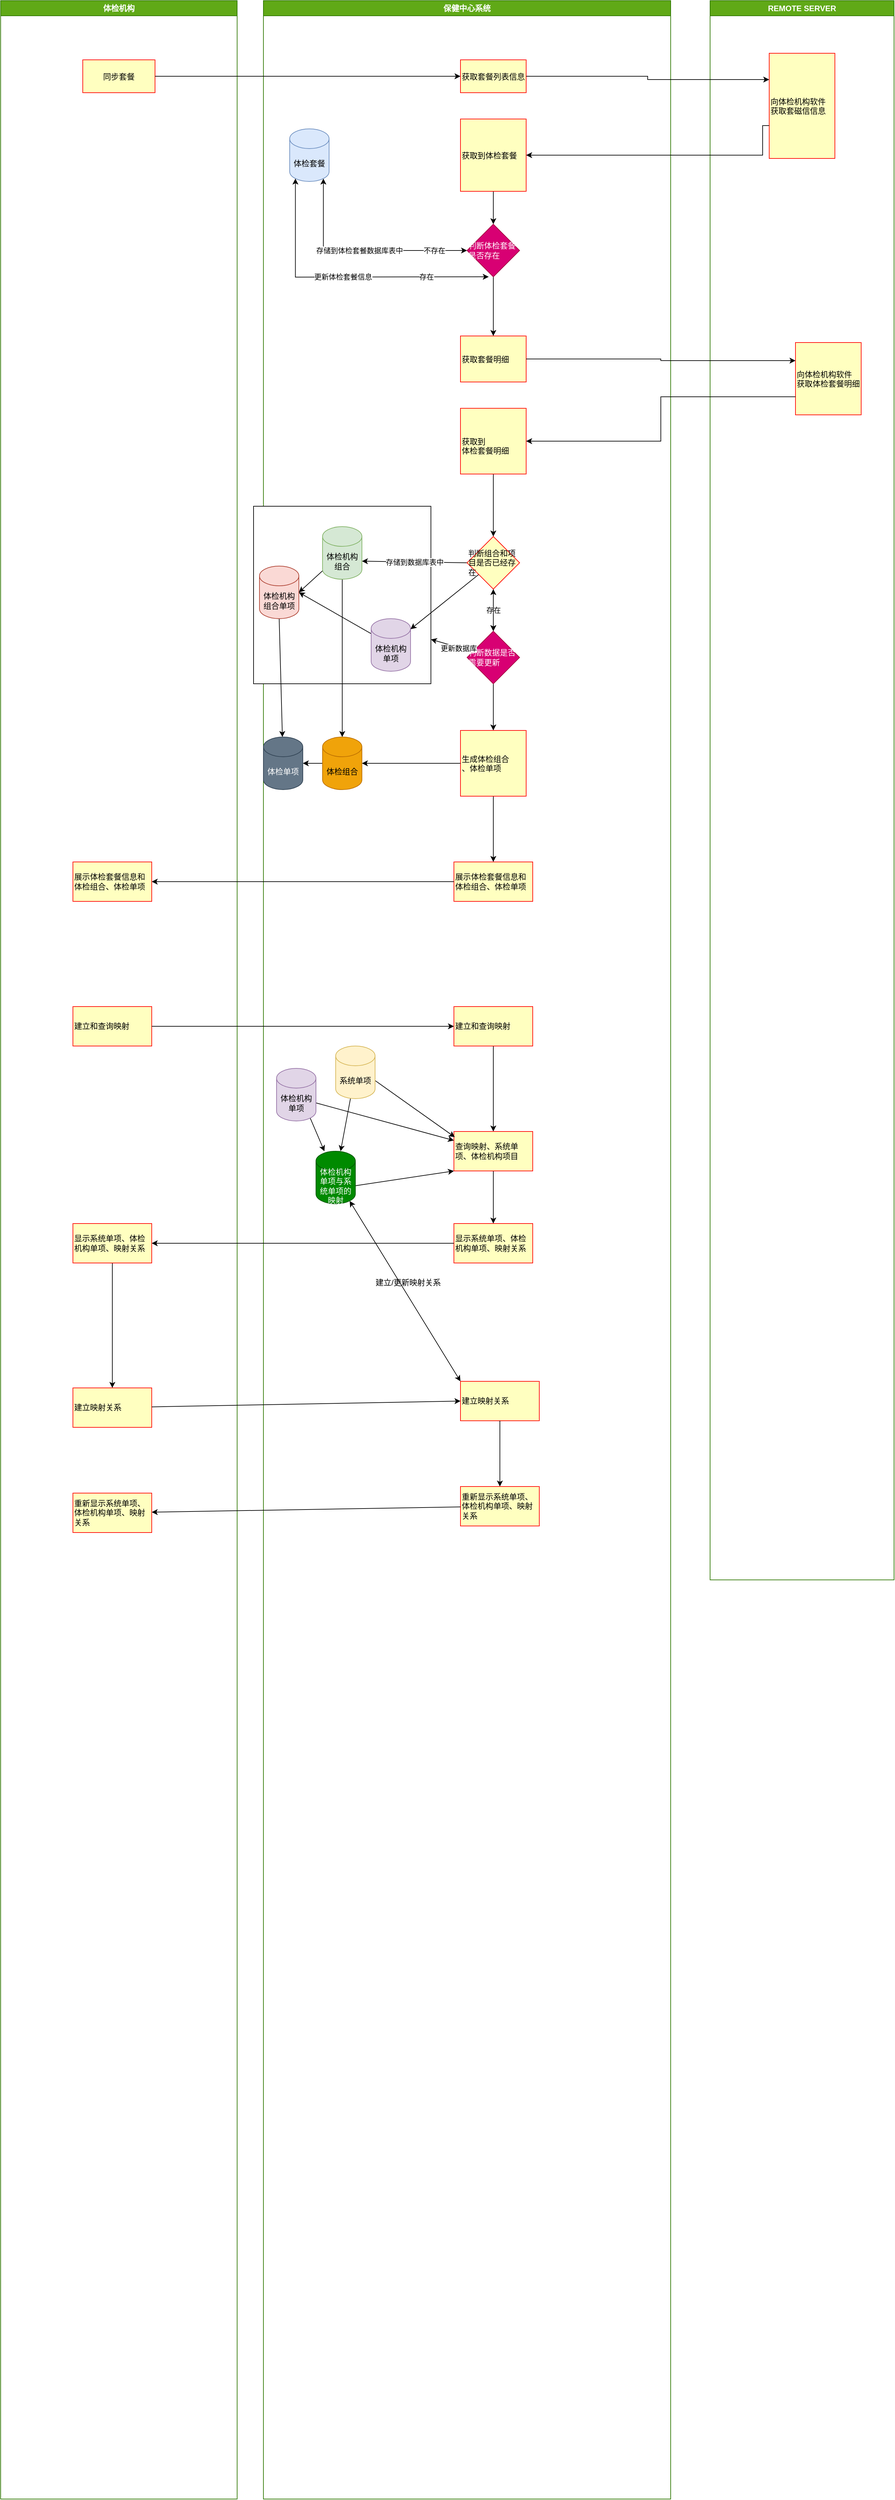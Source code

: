 <mxfile version="14.8.5" type="github">
  <diagram id="I1acQup80pIm7hhBkFKN" name="Page-1">
    <mxGraphModel dx="281" dy="685" grid="1" gridSize="10" guides="1" tooltips="1" connect="1" arrows="1" fold="1" page="1" pageScale="1" pageWidth="827" pageHeight="1169" math="0" shadow="0">
      <root>
        <mxCell id="0" />
        <mxCell id="1" parent="0" />
        <mxCell id="JNjtPGQv4dUMdPtZdE4I-110" value="保健中心系统" style="swimlane;whiteSpace=wrap;fillColor=#60a917;strokeColor=#2D7600;fontColor=#ffffff;" parent="1" vertex="1">
          <mxGeometry x="1490" y="130" width="620" height="3800" as="geometry" />
        </mxCell>
        <mxCell id="JNjtPGQv4dUMdPtZdE4I-171" value="" style="whiteSpace=wrap;html=1;aspect=fixed;align=left;" parent="JNjtPGQv4dUMdPtZdE4I-110" vertex="1">
          <mxGeometry x="-15" y="769" width="270" height="270" as="geometry" />
        </mxCell>
        <mxCell id="JNjtPGQv4dUMdPtZdE4I-147" style="rounded=0;orthogonalLoop=1;jettySize=auto;html=1;entryX=1;entryY=0.5;entryDx=0;entryDy=0;entryPerimeter=0;" parent="JNjtPGQv4dUMdPtZdE4I-110" source="JNjtPGQv4dUMdPtZdE4I-115" target="JNjtPGQv4dUMdPtZdE4I-117" edge="1">
          <mxGeometry relative="1" as="geometry" />
        </mxCell>
        <mxCell id="JNjtPGQv4dUMdPtZdE4I-115" value="体检机构单项" style="shape=cylinder3;whiteSpace=wrap;html=1;boundedLbl=1;backgroundOutline=1;size=15;fillColor=#e1d5e7;strokeColor=#9673a6;" parent="JNjtPGQv4dUMdPtZdE4I-110" vertex="1">
          <mxGeometry x="164" y="940" width="60" height="80" as="geometry" />
        </mxCell>
        <mxCell id="TA7IZTzMVxlUGsbhdg7N-8" style="rounded=0;orthogonalLoop=1;jettySize=auto;html=1;exitX=0.5;exitY=1;exitDx=0;exitDy=0;exitPerimeter=0;startArrow=none;startFill=0;" edge="1" parent="JNjtPGQv4dUMdPtZdE4I-110" source="JNjtPGQv4dUMdPtZdE4I-117" target="TA7IZTzMVxlUGsbhdg7N-6">
          <mxGeometry relative="1" as="geometry" />
        </mxCell>
        <mxCell id="JNjtPGQv4dUMdPtZdE4I-117" value="体检机构组合单项" style="shape=cylinder3;whiteSpace=wrap;html=1;boundedLbl=1;backgroundOutline=1;size=15;fillColor=#fad9d5;strokeColor=#ae4132;" parent="JNjtPGQv4dUMdPtZdE4I-110" vertex="1">
          <mxGeometry x="-6" y="860" width="60" height="80" as="geometry" />
        </mxCell>
        <mxCell id="JNjtPGQv4dUMdPtZdE4I-146" style="rounded=0;orthogonalLoop=1;jettySize=auto;html=1;entryX=1;entryY=0.5;entryDx=0;entryDy=0;entryPerimeter=0;" parent="JNjtPGQv4dUMdPtZdE4I-110" source="JNjtPGQv4dUMdPtZdE4I-116" target="JNjtPGQv4dUMdPtZdE4I-117" edge="1">
          <mxGeometry relative="1" as="geometry" />
        </mxCell>
        <mxCell id="TA7IZTzMVxlUGsbhdg7N-7" style="edgeStyle=orthogonalEdgeStyle;rounded=0;orthogonalLoop=1;jettySize=auto;html=1;exitX=0.5;exitY=1;exitDx=0;exitDy=0;exitPerimeter=0;entryX=0.5;entryY=0;entryDx=0;entryDy=0;entryPerimeter=0;startArrow=none;startFill=0;" edge="1" parent="JNjtPGQv4dUMdPtZdE4I-110" source="JNjtPGQv4dUMdPtZdE4I-116" target="TA7IZTzMVxlUGsbhdg7N-5">
          <mxGeometry relative="1" as="geometry" />
        </mxCell>
        <mxCell id="JNjtPGQv4dUMdPtZdE4I-116" value="体检机构组合" style="shape=cylinder3;whiteSpace=wrap;html=1;boundedLbl=1;backgroundOutline=1;size=15;fillColor=#d5e8d4;strokeColor=#82b366;" parent="JNjtPGQv4dUMdPtZdE4I-110" vertex="1">
          <mxGeometry x="90" y="800" width="60" height="80" as="geometry" />
        </mxCell>
        <mxCell id="JNjtPGQv4dUMdPtZdE4I-129" value="获取套餐列表信息" style="fillColor=#FFFFC0;strokeColor=#FF0000;" parent="JNjtPGQv4dUMdPtZdE4I-110" vertex="1">
          <mxGeometry x="300" y="90" width="100" height="50" as="geometry" />
        </mxCell>
        <mxCell id="JNjtPGQv4dUMdPtZdE4I-135" value="存储到体检套餐数据库表中" style="edgeStyle=orthogonalEdgeStyle;rounded=0;orthogonalLoop=1;jettySize=auto;html=1;exitX=0;exitY=0.5;exitDx=0;exitDy=0;entryX=0.855;entryY=1;entryDx=0;entryDy=-4.35;entryPerimeter=0;startArrow=classic;startFill=1;" parent="JNjtPGQv4dUMdPtZdE4I-110" source="JNjtPGQv4dUMdPtZdE4I-164" target="JNjtPGQv4dUMdPtZdE4I-136" edge="1">
          <mxGeometry relative="1" as="geometry">
            <mxPoint x="350" y="370" as="targetPoint" />
          </mxGeometry>
        </mxCell>
        <mxCell id="JNjtPGQv4dUMdPtZdE4I-166" value="不存在" style="edgeLabel;html=1;align=center;verticalAlign=middle;resizable=0;points=[];" parent="JNjtPGQv4dUMdPtZdE4I-135" vertex="1" connectable="0">
          <mxGeometry x="-0.695" relative="1" as="geometry">
            <mxPoint as="offset" />
          </mxGeometry>
        </mxCell>
        <mxCell id="JNjtPGQv4dUMdPtZdE4I-138" value="" style="edgeStyle=orthogonalEdgeStyle;rounded=0;orthogonalLoop=1;jettySize=auto;html=1;entryX=0.5;entryY=0;entryDx=0;entryDy=0;" parent="JNjtPGQv4dUMdPtZdE4I-110" source="JNjtPGQv4dUMdPtZdE4I-132" target="JNjtPGQv4dUMdPtZdE4I-164" edge="1">
          <mxGeometry relative="1" as="geometry" />
        </mxCell>
        <mxCell id="JNjtPGQv4dUMdPtZdE4I-132" value="获取到体检套餐" style="fillColor=#FFFFC0;strokeColor=#FF0000;align=left;" parent="JNjtPGQv4dUMdPtZdE4I-110" vertex="1">
          <mxGeometry x="300" y="180" width="100" height="110" as="geometry" />
        </mxCell>
        <mxCell id="JNjtPGQv4dUMdPtZdE4I-136" value="体检套餐" style="shape=cylinder3;whiteSpace=wrap;html=1;boundedLbl=1;backgroundOutline=1;size=15;fillColor=#dae8fc;strokeColor=#6c8ebf;" parent="JNjtPGQv4dUMdPtZdE4I-110" vertex="1">
          <mxGeometry x="40" y="195" width="60" height="80" as="geometry" />
        </mxCell>
        <mxCell id="JNjtPGQv4dUMdPtZdE4I-137" value="获取套餐明细" style="fillColor=#FFFFC0;strokeColor=#FF0000;align=left;" parent="JNjtPGQv4dUMdPtZdE4I-110" vertex="1">
          <mxGeometry x="300" y="510" width="100" height="70" as="geometry" />
        </mxCell>
        <mxCell id="JNjtPGQv4dUMdPtZdE4I-149" value="" style="edgeStyle=orthogonalEdgeStyle;rounded=0;orthogonalLoop=1;jettySize=auto;html=1;" parent="JNjtPGQv4dUMdPtZdE4I-110" source="JNjtPGQv4dUMdPtZdE4I-141" target="JNjtPGQv4dUMdPtZdE4I-148" edge="1">
          <mxGeometry relative="1" as="geometry" />
        </mxCell>
        <mxCell id="JNjtPGQv4dUMdPtZdE4I-141" value="&#xa;获取到&#xa;体检套餐明细" style="fillColor=#FFFFC0;strokeColor=#FF0000;align=left;" parent="JNjtPGQv4dUMdPtZdE4I-110" vertex="1">
          <mxGeometry x="300" y="620" width="100" height="100" as="geometry" />
        </mxCell>
        <mxCell id="JNjtPGQv4dUMdPtZdE4I-145" value="存储到数据库表中" style="rounded=0;orthogonalLoop=1;jettySize=auto;html=1;exitX=0;exitY=0.5;exitDx=0;exitDy=0;entryX=1;entryY=0;entryDx=0;entryDy=52.5;entryPerimeter=0;" parent="JNjtPGQv4dUMdPtZdE4I-110" source="JNjtPGQv4dUMdPtZdE4I-148" target="JNjtPGQv4dUMdPtZdE4I-116" edge="1">
          <mxGeometry relative="1" as="geometry">
            <mxPoint x="300" y="740" as="sourcePoint" />
            <mxPoint x="100" y="740" as="targetPoint" />
          </mxGeometry>
        </mxCell>
        <mxCell id="JNjtPGQv4dUMdPtZdE4I-153" value="存在" style="edgeStyle=orthogonalEdgeStyle;rounded=0;orthogonalLoop=1;jettySize=auto;html=1;entryX=0.5;entryY=0;entryDx=0;entryDy=0;" parent="JNjtPGQv4dUMdPtZdE4I-110" source="JNjtPGQv4dUMdPtZdE4I-148" target="JNjtPGQv4dUMdPtZdE4I-170" edge="1">
          <mxGeometry relative="1" as="geometry" />
        </mxCell>
        <mxCell id="JNjtPGQv4dUMdPtZdE4I-197" value="" style="rounded=0;orthogonalLoop=1;jettySize=auto;html=1;startArrow=classic;startFill=1;endArrow=classic;endFill=1;" parent="JNjtPGQv4dUMdPtZdE4I-110" source="JNjtPGQv4dUMdPtZdE4I-148" target="JNjtPGQv4dUMdPtZdE4I-170" edge="1">
          <mxGeometry relative="1" as="geometry" />
        </mxCell>
        <mxCell id="TA7IZTzMVxlUGsbhdg7N-10" style="rounded=0;orthogonalLoop=1;jettySize=auto;html=1;startArrow=none;startFill=0;" edge="1" parent="JNjtPGQv4dUMdPtZdE4I-110" source="JNjtPGQv4dUMdPtZdE4I-148" target="JNjtPGQv4dUMdPtZdE4I-115">
          <mxGeometry relative="1" as="geometry" />
        </mxCell>
        <mxCell id="JNjtPGQv4dUMdPtZdE4I-148" value="判断组合和项目是否已经存在" style="rhombus;whiteSpace=wrap;html=1;align=left;strokeColor=#FF0000;fillColor=#FFFFC0;" parent="JNjtPGQv4dUMdPtZdE4I-110" vertex="1">
          <mxGeometry x="310" y="815" width="80" height="80" as="geometry" />
        </mxCell>
        <mxCell id="TA7IZTzMVxlUGsbhdg7N-20" style="edgeStyle=orthogonalEdgeStyle;rounded=0;orthogonalLoop=1;jettySize=auto;html=1;startArrow=none;startFill=0;" edge="1" parent="JNjtPGQv4dUMdPtZdE4I-110" source="JNjtPGQv4dUMdPtZdE4I-152" target="TA7IZTzMVxlUGsbhdg7N-19">
          <mxGeometry relative="1" as="geometry" />
        </mxCell>
        <mxCell id="JNjtPGQv4dUMdPtZdE4I-152" value="建立和查询映射" style="whiteSpace=wrap;html=1;align=left;strokeColor=#FF0000;fillColor=#FFFFC0;" parent="JNjtPGQv4dUMdPtZdE4I-110" vertex="1">
          <mxGeometry x="290" y="1530" width="120" height="60" as="geometry" />
        </mxCell>
        <mxCell id="JNjtPGQv4dUMdPtZdE4I-168" style="edgeStyle=orthogonalEdgeStyle;rounded=0;orthogonalLoop=1;jettySize=auto;html=1;entryX=0.5;entryY=0;entryDx=0;entryDy=0;startArrow=none;startFill=0;" parent="JNjtPGQv4dUMdPtZdE4I-110" source="JNjtPGQv4dUMdPtZdE4I-164" target="JNjtPGQv4dUMdPtZdE4I-137" edge="1">
          <mxGeometry relative="1" as="geometry" />
        </mxCell>
        <mxCell id="JNjtPGQv4dUMdPtZdE4I-192" value="更新体检套餐信息" style="edgeStyle=orthogonalEdgeStyle;rounded=0;orthogonalLoop=1;jettySize=auto;html=1;entryX=0.145;entryY=1;entryDx=0;entryDy=-4.35;entryPerimeter=0;startArrow=classic;startFill=1;" parent="JNjtPGQv4dUMdPtZdE4I-110" target="JNjtPGQv4dUMdPtZdE4I-136" edge="1">
          <mxGeometry relative="1" as="geometry">
            <mxPoint x="343" y="420" as="sourcePoint" />
          </mxGeometry>
        </mxCell>
        <mxCell id="JNjtPGQv4dUMdPtZdE4I-193" value="存在" style="edgeLabel;html=1;align=center;verticalAlign=middle;resizable=0;points=[];" parent="JNjtPGQv4dUMdPtZdE4I-192" vertex="1" connectable="0">
          <mxGeometry x="-0.573" relative="1" as="geometry">
            <mxPoint as="offset" />
          </mxGeometry>
        </mxCell>
        <mxCell id="JNjtPGQv4dUMdPtZdE4I-164" value="判断体检套餐是否存在" style="rhombus;whiteSpace=wrap;html=1;align=left;strokeColor=#A50040;fillColor=#d80073;fontColor=#ffffff;" parent="JNjtPGQv4dUMdPtZdE4I-110" vertex="1">
          <mxGeometry x="310" y="340" width="80" height="80" as="geometry" />
        </mxCell>
        <mxCell id="JNjtPGQv4dUMdPtZdE4I-174" style="rounded=0;orthogonalLoop=1;jettySize=auto;html=1;exitX=0.5;exitY=1;exitDx=0;exitDy=0;startArrow=none;startFill=0;" parent="JNjtPGQv4dUMdPtZdE4I-110" source="JNjtPGQv4dUMdPtZdE4I-170" edge="1">
          <mxGeometry relative="1" as="geometry">
            <mxPoint x="350" y="1110" as="targetPoint" />
          </mxGeometry>
        </mxCell>
        <mxCell id="JNjtPGQv4dUMdPtZdE4I-170" value="判断数据是否需要更新" style="rhombus;whiteSpace=wrap;html=1;align=left;strokeColor=#A50040;fillColor=#d80073;fontColor=#ffffff;" parent="JNjtPGQv4dUMdPtZdE4I-110" vertex="1">
          <mxGeometry x="310" y="959" width="80" height="80" as="geometry" />
        </mxCell>
        <mxCell id="TA7IZTzMVxlUGsbhdg7N-28" style="edgeStyle=none;rounded=0;orthogonalLoop=1;jettySize=auto;html=1;exitX=0;exitY=0;exitDx=0;exitDy=0;entryX=0.855;entryY=1;entryDx=0;entryDy=-4.35;entryPerimeter=0;startArrow=classic;startFill=1;" edge="1" parent="JNjtPGQv4dUMdPtZdE4I-110" source="JNjtPGQv4dUMdPtZdE4I-178" target="JNjtPGQv4dUMdPtZdE4I-181">
          <mxGeometry relative="1" as="geometry" />
        </mxCell>
        <mxCell id="JNjtPGQv4dUMdPtZdE4I-178" value="建立映射关系" style="whiteSpace=wrap;html=1;align=left;strokeColor=#FF0000;fillColor=#FFFFC0;" parent="JNjtPGQv4dUMdPtZdE4I-110" vertex="1">
          <mxGeometry x="300" y="2100" width="120" height="60" as="geometry" />
        </mxCell>
        <mxCell id="TA7IZTzMVxlUGsbhdg7N-25" style="rounded=0;orthogonalLoop=1;jettySize=auto;html=1;exitX=1;exitY=0;exitDx=0;exitDy=52.5;exitPerimeter=0;entryX=0;entryY=1;entryDx=0;entryDy=0;startArrow=none;startFill=0;" edge="1" parent="JNjtPGQv4dUMdPtZdE4I-110" source="JNjtPGQv4dUMdPtZdE4I-181" target="TA7IZTzMVxlUGsbhdg7N-19">
          <mxGeometry relative="1" as="geometry" />
        </mxCell>
        <mxCell id="JNjtPGQv4dUMdPtZdE4I-181" value="体检机构单项与系统单项的映射" style="shape=cylinder3;whiteSpace=wrap;html=1;boundedLbl=1;backgroundOutline=1;size=15;fillColor=#008a00;strokeColor=#005700;fontColor=#ffffff;" parent="JNjtPGQv4dUMdPtZdE4I-110" vertex="1">
          <mxGeometry x="80" y="1750" width="60" height="80" as="geometry" />
        </mxCell>
        <mxCell id="JNjtPGQv4dUMdPtZdE4I-188" style="edgeStyle=orthogonalEdgeStyle;rounded=0;orthogonalLoop=1;jettySize=auto;html=1;startArrow=none;startFill=0;exitX=0.5;exitY=1;exitDx=0;exitDy=0;" parent="JNjtPGQv4dUMdPtZdE4I-110" source="JNjtPGQv4dUMdPtZdE4I-178" edge="1">
          <mxGeometry relative="1" as="geometry">
            <mxPoint x="360" y="2260" as="targetPoint" />
            <mxPoint x="290" y="2294" as="sourcePoint" />
          </mxGeometry>
        </mxCell>
        <mxCell id="JNjtPGQv4dUMdPtZdE4I-172" style="rounded=0;orthogonalLoop=1;jettySize=auto;html=1;entryX=1;entryY=0.75;entryDx=0;entryDy=0;startArrow=none;startFill=0;" parent="JNjtPGQv4dUMdPtZdE4I-110" source="JNjtPGQv4dUMdPtZdE4I-170" target="JNjtPGQv4dUMdPtZdE4I-171" edge="1">
          <mxGeometry relative="1" as="geometry" />
        </mxCell>
        <mxCell id="JNjtPGQv4dUMdPtZdE4I-173" value="更新数据库" style="edgeLabel;html=1;align=center;verticalAlign=middle;resizable=0;points=[];" parent="JNjtPGQv4dUMdPtZdE4I-172" vertex="1" connectable="0">
          <mxGeometry x="-0.303" y="1" relative="1" as="geometry">
            <mxPoint as="offset" />
          </mxGeometry>
        </mxCell>
        <mxCell id="TA7IZTzMVxlUGsbhdg7N-13" value="" style="edgeStyle=orthogonalEdgeStyle;rounded=0;orthogonalLoop=1;jettySize=auto;html=1;startArrow=none;startFill=0;" edge="1" parent="JNjtPGQv4dUMdPtZdE4I-110" source="TA7IZTzMVxlUGsbhdg7N-3" target="TA7IZTzMVxlUGsbhdg7N-12">
          <mxGeometry relative="1" as="geometry" />
        </mxCell>
        <mxCell id="TA7IZTzMVxlUGsbhdg7N-3" value="生成体检组合&#xa;、体检单项" style="fillColor=#FFFFC0;strokeColor=#FF0000;align=left;" vertex="1" parent="JNjtPGQv4dUMdPtZdE4I-110">
          <mxGeometry x="300" y="1110" width="100" height="100" as="geometry" />
        </mxCell>
        <mxCell id="TA7IZTzMVxlUGsbhdg7N-9" style="edgeStyle=orthogonalEdgeStyle;rounded=0;orthogonalLoop=1;jettySize=auto;html=1;startArrow=none;startFill=0;" edge="1" parent="JNjtPGQv4dUMdPtZdE4I-110" source="TA7IZTzMVxlUGsbhdg7N-5" target="TA7IZTzMVxlUGsbhdg7N-6">
          <mxGeometry relative="1" as="geometry" />
        </mxCell>
        <mxCell id="TA7IZTzMVxlUGsbhdg7N-5" value="体检组合" style="shape=cylinder3;whiteSpace=wrap;html=1;boundedLbl=1;backgroundOutline=1;size=15;fillColor=#f0a30a;strokeColor=#BD7000;fontColor=#000000;" vertex="1" parent="JNjtPGQv4dUMdPtZdE4I-110">
          <mxGeometry x="90" y="1120" width="60" height="80" as="geometry" />
        </mxCell>
        <mxCell id="TA7IZTzMVxlUGsbhdg7N-6" value="体检单项" style="shape=cylinder3;whiteSpace=wrap;html=1;boundedLbl=1;backgroundOutline=1;size=15;fillColor=#647687;strokeColor=#314354;fontColor=#ffffff;" vertex="1" parent="JNjtPGQv4dUMdPtZdE4I-110">
          <mxGeometry y="1120" width="60" height="80" as="geometry" />
        </mxCell>
        <mxCell id="TA7IZTzMVxlUGsbhdg7N-12" value="展示体检套餐信息和体检组合、体检单项" style="whiteSpace=wrap;html=1;align=left;strokeColor=#FF0000;fillColor=#FFFFC0;" vertex="1" parent="JNjtPGQv4dUMdPtZdE4I-110">
          <mxGeometry x="290" y="1310" width="120" height="60" as="geometry" />
        </mxCell>
        <mxCell id="TA7IZTzMVxlUGsbhdg7N-29" style="edgeStyle=none;rounded=0;orthogonalLoop=1;jettySize=auto;html=1;startArrow=none;startFill=0;" edge="1" parent="JNjtPGQv4dUMdPtZdE4I-110" source="TA7IZTzMVxlUGsbhdg7N-19" target="TA7IZTzMVxlUGsbhdg7N-26">
          <mxGeometry relative="1" as="geometry" />
        </mxCell>
        <mxCell id="TA7IZTzMVxlUGsbhdg7N-19" value="查询映射、系统单项、体检机构项目" style="whiteSpace=wrap;html=1;align=left;strokeColor=#FF0000;fillColor=#FFFFC0;" vertex="1" parent="JNjtPGQv4dUMdPtZdE4I-110">
          <mxGeometry x="290" y="1720" width="120" height="60" as="geometry" />
        </mxCell>
        <mxCell id="TA7IZTzMVxlUGsbhdg7N-24" style="rounded=0;orthogonalLoop=1;jettySize=auto;html=1;exitX=1;exitY=0;exitDx=0;exitDy=52.5;exitPerimeter=0;startArrow=none;startFill=0;" edge="1" parent="JNjtPGQv4dUMdPtZdE4I-110" source="TA7IZTzMVxlUGsbhdg7N-21" target="TA7IZTzMVxlUGsbhdg7N-19">
          <mxGeometry relative="1" as="geometry" />
        </mxCell>
        <mxCell id="TA7IZTzMVxlUGsbhdg7N-35" style="edgeStyle=none;rounded=0;orthogonalLoop=1;jettySize=auto;html=1;exitX=0.855;exitY=1;exitDx=0;exitDy=-4.35;exitPerimeter=0;startArrow=none;startFill=0;" edge="1" parent="JNjtPGQv4dUMdPtZdE4I-110" source="TA7IZTzMVxlUGsbhdg7N-21" target="JNjtPGQv4dUMdPtZdE4I-181">
          <mxGeometry relative="1" as="geometry" />
        </mxCell>
        <mxCell id="TA7IZTzMVxlUGsbhdg7N-21" value="体检机构单项" style="shape=cylinder3;whiteSpace=wrap;html=1;boundedLbl=1;backgroundOutline=1;size=15;fillColor=#e1d5e7;strokeColor=#9673a6;" vertex="1" parent="JNjtPGQv4dUMdPtZdE4I-110">
          <mxGeometry x="20" y="1624" width="60" height="80" as="geometry" />
        </mxCell>
        <mxCell id="TA7IZTzMVxlUGsbhdg7N-23" style="rounded=0;orthogonalLoop=1;jettySize=auto;html=1;exitX=1;exitY=0;exitDx=0;exitDy=52.5;exitPerimeter=0;entryX=0.011;entryY=0.142;entryDx=0;entryDy=0;entryPerimeter=0;startArrow=none;startFill=0;" edge="1" parent="JNjtPGQv4dUMdPtZdE4I-110" source="TA7IZTzMVxlUGsbhdg7N-22" target="TA7IZTzMVxlUGsbhdg7N-19">
          <mxGeometry relative="1" as="geometry" />
        </mxCell>
        <mxCell id="TA7IZTzMVxlUGsbhdg7N-34" style="edgeStyle=none;rounded=0;orthogonalLoop=1;jettySize=auto;html=1;startArrow=none;startFill=0;" edge="1" parent="JNjtPGQv4dUMdPtZdE4I-110" source="TA7IZTzMVxlUGsbhdg7N-22" target="JNjtPGQv4dUMdPtZdE4I-181">
          <mxGeometry relative="1" as="geometry" />
        </mxCell>
        <mxCell id="TA7IZTzMVxlUGsbhdg7N-22" value="系统单项" style="shape=cylinder3;whiteSpace=wrap;html=1;boundedLbl=1;backgroundOutline=1;size=15;fillColor=#fff2cc;strokeColor=#d6b656;" vertex="1" parent="JNjtPGQv4dUMdPtZdE4I-110">
          <mxGeometry x="110" y="1590" width="60" height="80" as="geometry" />
        </mxCell>
        <mxCell id="TA7IZTzMVxlUGsbhdg7N-26" value="显示系统单项、体检机构单项、映射关系" style="whiteSpace=wrap;html=1;align=left;strokeColor=#FF0000;fillColor=#FFFFC0;" vertex="1" parent="JNjtPGQv4dUMdPtZdE4I-110">
          <mxGeometry x="290" y="1860" width="120" height="60" as="geometry" />
        </mxCell>
        <mxCell id="TA7IZTzMVxlUGsbhdg7N-30" value="重新显示系统单项、体检机构单项、映射关系" style="whiteSpace=wrap;html=1;align=left;strokeColor=#FF0000;fillColor=#FFFFC0;" vertex="1" parent="JNjtPGQv4dUMdPtZdE4I-110">
          <mxGeometry x="300" y="2260" width="120" height="60" as="geometry" />
        </mxCell>
        <mxCell id="JNjtPGQv4dUMdPtZdE4I-124" value="体检机构" style="swimlane;whiteSpace=wrap;fillColor=#60a917;strokeColor=#2D7600;fontColor=#ffffff;" parent="1" vertex="1">
          <mxGeometry x="1090" y="130" width="360" height="3800" as="geometry" />
        </mxCell>
        <mxCell id="JNjtPGQv4dUMdPtZdE4I-128" value="同步套餐" style="fillColor=#FFFFC0;strokeColor=#FF0000;" parent="JNjtPGQv4dUMdPtZdE4I-124" vertex="1">
          <mxGeometry x="125" y="90" width="110" height="50" as="geometry" />
        </mxCell>
        <mxCell id="JNjtPGQv4dUMdPtZdE4I-175" style="edgeStyle=orthogonalEdgeStyle;rounded=0;orthogonalLoop=1;jettySize=auto;html=1;exitX=0.5;exitY=1;exitDx=0;exitDy=0;entryX=0.5;entryY=0;entryDx=0;entryDy=0;startArrow=none;startFill=0;" parent="JNjtPGQv4dUMdPtZdE4I-124" source="JNjtPGQv4dUMdPtZdE4I-154" target="JNjtPGQv4dUMdPtZdE4I-157" edge="1">
          <mxGeometry relative="1" as="geometry" />
        </mxCell>
        <mxCell id="JNjtPGQv4dUMdPtZdE4I-154" value="显示系统单项、体检机构单项、映射关系" style="whiteSpace=wrap;html=1;align=left;strokeColor=#FF0000;fillColor=#FFFFC0;" parent="JNjtPGQv4dUMdPtZdE4I-124" vertex="1">
          <mxGeometry x="110" y="1860" width="120" height="60" as="geometry" />
        </mxCell>
        <mxCell id="JNjtPGQv4dUMdPtZdE4I-157" value="建立映射关系" style="whiteSpace=wrap;html=1;align=left;strokeColor=#FF0000;fillColor=#FFFFC0;" parent="JNjtPGQv4dUMdPtZdE4I-124" vertex="1">
          <mxGeometry x="110" y="2110" width="120" height="60" as="geometry" />
        </mxCell>
        <mxCell id="TA7IZTzMVxlUGsbhdg7N-1" value="建立和查询映射" style="whiteSpace=wrap;html=1;align=left;strokeColor=#FF0000;fillColor=#FFFFC0;" vertex="1" parent="JNjtPGQv4dUMdPtZdE4I-124">
          <mxGeometry x="110" y="1530" width="120" height="60" as="geometry" />
        </mxCell>
        <mxCell id="TA7IZTzMVxlUGsbhdg7N-15" value="展示体检套餐信息和体检组合、体检单项" style="whiteSpace=wrap;html=1;align=left;strokeColor=#FF0000;fillColor=#FFFFC0;" vertex="1" parent="JNjtPGQv4dUMdPtZdE4I-124">
          <mxGeometry x="110" y="1310" width="120" height="60" as="geometry" />
        </mxCell>
        <mxCell id="TA7IZTzMVxlUGsbhdg7N-32" value="重新显示系统单项、体检机构单项、映射关系" style="whiteSpace=wrap;html=1;align=left;strokeColor=#FF0000;fillColor=#FFFFC0;" vertex="1" parent="JNjtPGQv4dUMdPtZdE4I-124">
          <mxGeometry x="110" y="2270" width="120" height="60" as="geometry" />
        </mxCell>
        <mxCell id="JNjtPGQv4dUMdPtZdE4I-112" value="REMOTE SERVER" style="swimlane;whiteSpace=wrap;fillColor=#60a917;strokeColor=#2D7600;fontColor=#ffffff;" parent="1" vertex="1">
          <mxGeometry x="2170" y="130" width="280" height="2402" as="geometry" />
        </mxCell>
        <mxCell id="JNjtPGQv4dUMdPtZdE4I-130" value="向体检机构软件&#xa;获取套磁信信息" style="fillColor=#FFFFC0;strokeColor=#FF0000;align=left;" parent="JNjtPGQv4dUMdPtZdE4I-112" vertex="1">
          <mxGeometry x="90" y="80" width="100" height="160" as="geometry" />
        </mxCell>
        <mxCell id="JNjtPGQv4dUMdPtZdE4I-139" value="向体检机构软件&#xa;获取体检套餐明细" style="fillColor=#FFFFC0;strokeColor=#FF0000;align=left;" parent="JNjtPGQv4dUMdPtZdE4I-112" vertex="1">
          <mxGeometry x="130" y="520" width="100" height="110" as="geometry" />
        </mxCell>
        <mxCell id="JNjtPGQv4dUMdPtZdE4I-131" value="" style="edgeStyle=orthogonalEdgeStyle;rounded=0;orthogonalLoop=1;jettySize=auto;html=1;entryX=0;entryY=0.25;entryDx=0;entryDy=0;" parent="1" source="JNjtPGQv4dUMdPtZdE4I-129" target="JNjtPGQv4dUMdPtZdE4I-130" edge="1">
          <mxGeometry relative="1" as="geometry" />
        </mxCell>
        <mxCell id="JNjtPGQv4dUMdPtZdE4I-133" value="" style="edgeStyle=orthogonalEdgeStyle;rounded=0;orthogonalLoop=1;jettySize=auto;html=1;" parent="1" source="JNjtPGQv4dUMdPtZdE4I-130" target="JNjtPGQv4dUMdPtZdE4I-132" edge="1">
          <mxGeometry relative="1" as="geometry">
            <mxPoint x="2360" y="400" as="sourcePoint" />
            <Array as="points">
              <mxPoint x="2250" y="320" />
              <mxPoint x="2250" y="365" />
            </Array>
          </mxGeometry>
        </mxCell>
        <mxCell id="JNjtPGQv4dUMdPtZdE4I-140" value="" style="edgeStyle=orthogonalEdgeStyle;rounded=0;orthogonalLoop=1;jettySize=auto;html=1;entryX=0;entryY=0.25;entryDx=0;entryDy=0;" parent="1" source="JNjtPGQv4dUMdPtZdE4I-137" target="JNjtPGQv4dUMdPtZdE4I-139" edge="1">
          <mxGeometry relative="1" as="geometry" />
        </mxCell>
        <mxCell id="JNjtPGQv4dUMdPtZdE4I-142" value="" style="rounded=0;orthogonalLoop=1;jettySize=auto;html=1;exitX=0;exitY=0.75;exitDx=0;exitDy=0;edgeStyle=orthogonalEdgeStyle;" parent="1" source="JNjtPGQv4dUMdPtZdE4I-139" target="JNjtPGQv4dUMdPtZdE4I-141" edge="1">
          <mxGeometry relative="1" as="geometry" />
        </mxCell>
        <mxCell id="JNjtPGQv4dUMdPtZdE4I-177" style="rounded=0;orthogonalLoop=1;jettySize=auto;html=1;startArrow=none;startFill=0;entryX=0;entryY=0.5;entryDx=0;entryDy=0;" parent="1" source="JNjtPGQv4dUMdPtZdE4I-157" target="JNjtPGQv4dUMdPtZdE4I-178" edge="1">
          <mxGeometry relative="1" as="geometry">
            <mxPoint x="1640" y="2270" as="targetPoint" />
          </mxGeometry>
        </mxCell>
        <mxCell id="JNjtPGQv4dUMdPtZdE4I-202" style="edgeStyle=orthogonalEdgeStyle;rounded=0;orthogonalLoop=1;jettySize=auto;html=1;startArrow=none;startFill=0;endArrow=classic;endFill=1;" parent="1" source="JNjtPGQv4dUMdPtZdE4I-128" target="JNjtPGQv4dUMdPtZdE4I-129" edge="1">
          <mxGeometry relative="1" as="geometry" />
        </mxCell>
        <mxCell id="TA7IZTzMVxlUGsbhdg7N-4" style="edgeStyle=orthogonalEdgeStyle;rounded=0;orthogonalLoop=1;jettySize=auto;html=1;startArrow=none;startFill=0;" edge="1" parent="1" source="TA7IZTzMVxlUGsbhdg7N-3">
          <mxGeometry relative="1" as="geometry">
            <mxPoint x="1640" y="1290" as="targetPoint" />
          </mxGeometry>
        </mxCell>
        <mxCell id="TA7IZTzMVxlUGsbhdg7N-16" style="edgeStyle=orthogonalEdgeStyle;rounded=0;orthogonalLoop=1;jettySize=auto;html=1;entryX=1;entryY=0.5;entryDx=0;entryDy=0;startArrow=none;startFill=0;" edge="1" parent="1" source="TA7IZTzMVxlUGsbhdg7N-12" target="TA7IZTzMVxlUGsbhdg7N-15">
          <mxGeometry relative="1" as="geometry" />
        </mxCell>
        <mxCell id="TA7IZTzMVxlUGsbhdg7N-17" style="edgeStyle=orthogonalEdgeStyle;rounded=0;orthogonalLoop=1;jettySize=auto;html=1;startArrow=none;startFill=0;" edge="1" parent="1" source="TA7IZTzMVxlUGsbhdg7N-1" target="JNjtPGQv4dUMdPtZdE4I-152">
          <mxGeometry relative="1" as="geometry" />
        </mxCell>
        <mxCell id="TA7IZTzMVxlUGsbhdg7N-27" style="edgeStyle=none;rounded=0;orthogonalLoop=1;jettySize=auto;html=1;entryX=1;entryY=0.5;entryDx=0;entryDy=0;startArrow=none;startFill=0;" edge="1" parent="1" source="TA7IZTzMVxlUGsbhdg7N-26" target="JNjtPGQv4dUMdPtZdE4I-154">
          <mxGeometry relative="1" as="geometry" />
        </mxCell>
        <mxCell id="TA7IZTzMVxlUGsbhdg7N-31" style="edgeStyle=none;rounded=0;orthogonalLoop=1;jettySize=auto;html=1;startArrow=none;startFill=0;" edge="1" parent="1" source="TA7IZTzMVxlUGsbhdg7N-30" target="TA7IZTzMVxlUGsbhdg7N-32">
          <mxGeometry relative="1" as="geometry">
            <mxPoint x="1280" y="2410" as="targetPoint" />
          </mxGeometry>
        </mxCell>
        <mxCell id="TA7IZTzMVxlUGsbhdg7N-33" value="建立/更新映射关系" style="text;html=1;align=center;verticalAlign=middle;resizable=0;points=[];autosize=1;strokeColor=none;" vertex="1" parent="1">
          <mxGeometry x="1655" y="2070" width="110" height="20" as="geometry" />
        </mxCell>
      </root>
    </mxGraphModel>
  </diagram>
</mxfile>
